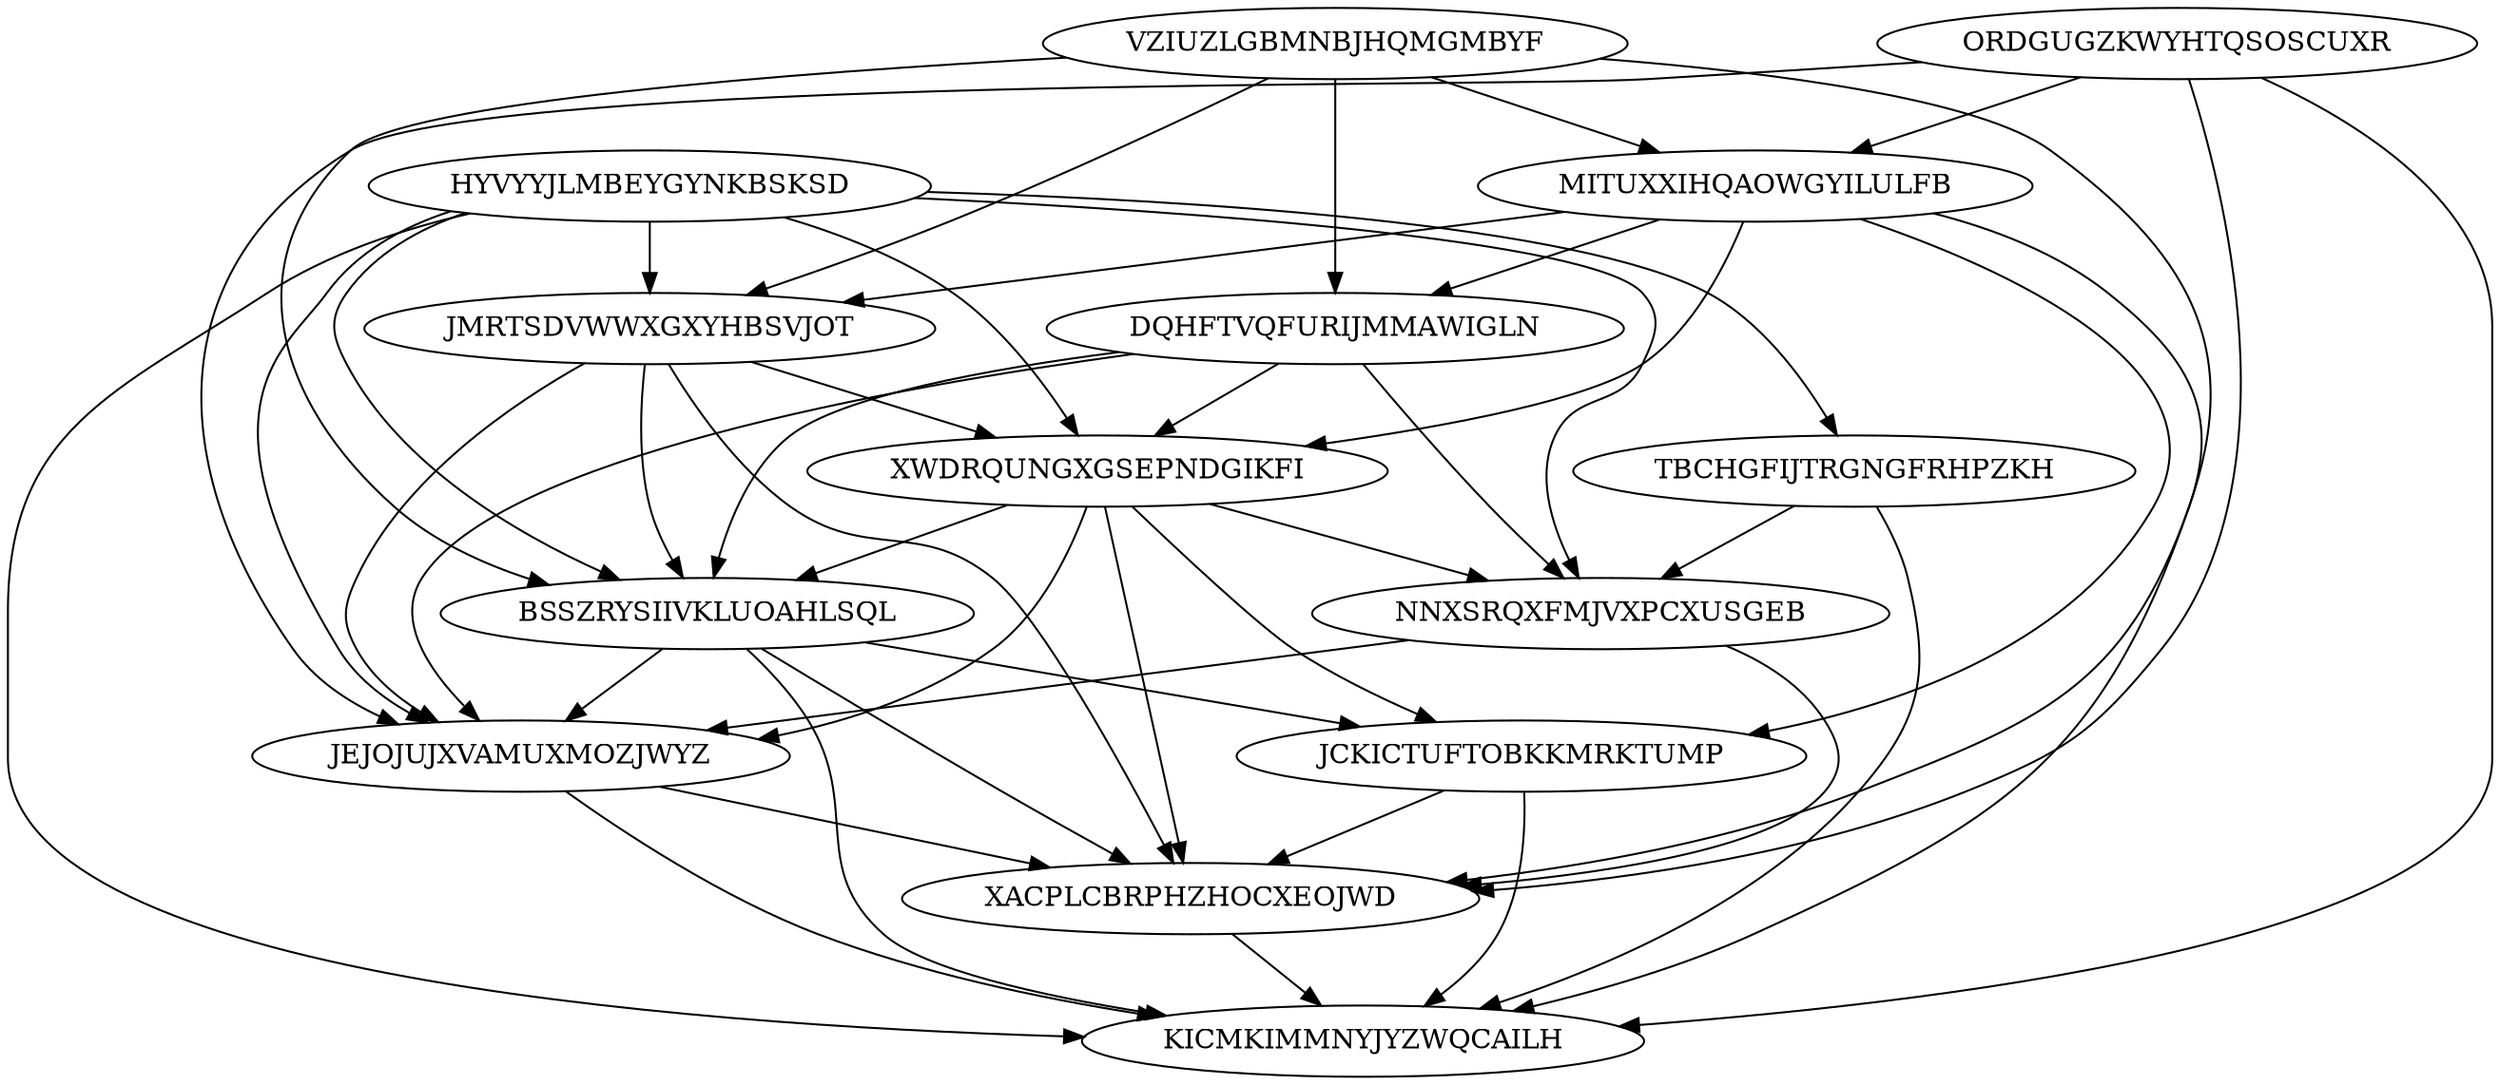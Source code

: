 digraph N14M47 {
	ORDGUGZKWYHTQSOSCUXR	[Weight=14];
	VZIUZLGBMNBJHQMGMBYF	[Weight=14];
	HYVYYJLMBEYGYNKBSKSD	[Weight=12];
	MITUXXIHQAOWGYILULFB	[Weight=16];
	TBCHGFIJTRGNGFRHPZKH	[Weight=16];
	JMRTSDVWWXGXYHBSVJOT	[Weight=11];
	DQHFTVQFURIJMMAWIGLN	[Weight=20];
	XWDRQUNGXGSEPNDGIKFI	[Weight=13];
	BSSZRYSIIVKLUOAHLSQL	[Weight=16];
	NNXSRQXFMJVXPCXUSGEB	[Weight=15];
	JCKICTUFTOBKKMRKTUMP	[Weight=10];
	JEJOJUJXVAMUXMOZJWYZ	[Weight=17];
	XACPLCBRPHZHOCXEOJWD	[Weight=20];
	KICMKIMMNYJYZWQCAILH	[Weight=20];
	JCKICTUFTOBKKMRKTUMP -> KICMKIMMNYJYZWQCAILH [Weight=13];
	TBCHGFIJTRGNGFRHPZKH -> NNXSRQXFMJVXPCXUSGEB [Weight=16];
	BSSZRYSIIVKLUOAHLSQL -> KICMKIMMNYJYZWQCAILH [Weight=10];
	VZIUZLGBMNBJHQMGMBYF -> MITUXXIHQAOWGYILULFB [Weight=18];
	ORDGUGZKWYHTQSOSCUXR -> KICMKIMMNYJYZWQCAILH [Weight=12];
	XWDRQUNGXGSEPNDGIKFI -> JCKICTUFTOBKKMRKTUMP [Weight=19];
	ORDGUGZKWYHTQSOSCUXR -> MITUXXIHQAOWGYILULFB [Weight=14];
	MITUXXIHQAOWGYILULFB -> JCKICTUFTOBKKMRKTUMP [Weight=19];
	JEJOJUJXVAMUXMOZJWYZ -> KICMKIMMNYJYZWQCAILH [Weight=17];
	BSSZRYSIIVKLUOAHLSQL -> JCKICTUFTOBKKMRKTUMP [Weight=16];
	XWDRQUNGXGSEPNDGIKFI -> BSSZRYSIIVKLUOAHLSQL [Weight=14];
	DQHFTVQFURIJMMAWIGLN -> JEJOJUJXVAMUXMOZJWYZ [Weight=19];
	BSSZRYSIIVKLUOAHLSQL -> XACPLCBRPHZHOCXEOJWD [Weight=11];
	VZIUZLGBMNBJHQMGMBYF -> BSSZRYSIIVKLUOAHLSQL [Weight=12];
	BSSZRYSIIVKLUOAHLSQL -> JEJOJUJXVAMUXMOZJWYZ [Weight=13];
	ORDGUGZKWYHTQSOSCUXR -> JEJOJUJXVAMUXMOZJWYZ [Weight=17];
	HYVYYJLMBEYGYNKBSKSD -> XWDRQUNGXGSEPNDGIKFI [Weight=18];
	ORDGUGZKWYHTQSOSCUXR -> XACPLCBRPHZHOCXEOJWD [Weight=12];
	HYVYYJLMBEYGYNKBSKSD -> JMRTSDVWWXGXYHBSVJOT [Weight=16];
	MITUXXIHQAOWGYILULFB -> KICMKIMMNYJYZWQCAILH [Weight=11];
	JMRTSDVWWXGXYHBSVJOT -> XWDRQUNGXGSEPNDGIKFI [Weight=16];
	MITUXXIHQAOWGYILULFB -> DQHFTVQFURIJMMAWIGLN [Weight=12];
	XWDRQUNGXGSEPNDGIKFI -> JEJOJUJXVAMUXMOZJWYZ [Weight=15];
	MITUXXIHQAOWGYILULFB -> XWDRQUNGXGSEPNDGIKFI [Weight=19];
	DQHFTVQFURIJMMAWIGLN -> BSSZRYSIIVKLUOAHLSQL [Weight=17];
	DQHFTVQFURIJMMAWIGLN -> XWDRQUNGXGSEPNDGIKFI [Weight=11];
	VZIUZLGBMNBJHQMGMBYF -> DQHFTVQFURIJMMAWIGLN [Weight=18];
	HYVYYJLMBEYGYNKBSKSD -> BSSZRYSIIVKLUOAHLSQL [Weight=13];
	HYVYYJLMBEYGYNKBSKSD -> KICMKIMMNYJYZWQCAILH [Weight=19];
	JMRTSDVWWXGXYHBSVJOT -> JEJOJUJXVAMUXMOZJWYZ [Weight=18];
	HYVYYJLMBEYGYNKBSKSD -> JEJOJUJXVAMUXMOZJWYZ [Weight=12];
	NNXSRQXFMJVXPCXUSGEB -> XACPLCBRPHZHOCXEOJWD [Weight=20];
	NNXSRQXFMJVXPCXUSGEB -> JEJOJUJXVAMUXMOZJWYZ [Weight=18];
	JMRTSDVWWXGXYHBSVJOT -> XACPLCBRPHZHOCXEOJWD [Weight=11];
	XWDRQUNGXGSEPNDGIKFI -> XACPLCBRPHZHOCXEOJWD [Weight=11];
	TBCHGFIJTRGNGFRHPZKH -> KICMKIMMNYJYZWQCAILH [Weight=16];
	HYVYYJLMBEYGYNKBSKSD -> NNXSRQXFMJVXPCXUSGEB [Weight=14];
	JEJOJUJXVAMUXMOZJWYZ -> XACPLCBRPHZHOCXEOJWD [Weight=16];
	JMRTSDVWWXGXYHBSVJOT -> BSSZRYSIIVKLUOAHLSQL [Weight=14];
	JCKICTUFTOBKKMRKTUMP -> XACPLCBRPHZHOCXEOJWD [Weight=16];
	XWDRQUNGXGSEPNDGIKFI -> NNXSRQXFMJVXPCXUSGEB [Weight=10];
	MITUXXIHQAOWGYILULFB -> JMRTSDVWWXGXYHBSVJOT [Weight=15];
	XACPLCBRPHZHOCXEOJWD -> KICMKIMMNYJYZWQCAILH [Weight=12];
	VZIUZLGBMNBJHQMGMBYF -> JMRTSDVWWXGXYHBSVJOT [Weight=18];
	DQHFTVQFURIJMMAWIGLN -> NNXSRQXFMJVXPCXUSGEB [Weight=19];
	HYVYYJLMBEYGYNKBSKSD -> TBCHGFIJTRGNGFRHPZKH [Weight=13];
	VZIUZLGBMNBJHQMGMBYF -> XACPLCBRPHZHOCXEOJWD [Weight=18];
}
